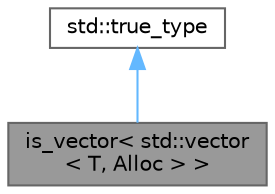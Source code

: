digraph "is_vector&lt; std::vector&lt; T, Alloc &gt; &gt;"
{
 // LATEX_PDF_SIZE
  bgcolor="transparent";
  edge [fontname=Helvetica,fontsize=10,labelfontname=Helvetica,labelfontsize=10];
  node [fontname=Helvetica,fontsize=10,shape=box,height=0.2,width=0.4];
  Node1 [id="Node000001",label="is_vector\< std::vector\l\< T, Alloc \> \>",height=0.2,width=0.4,color="gray40", fillcolor="grey60", style="filled", fontcolor="black",tooltip="Cпециализация шаблона для типа вектор."];
  Node2 -> Node1 [id="edge1_Node000001_Node000002",dir="back",color="steelblue1",style="solid",tooltip=" "];
  Node2 [id="Node000002",label="std::true_type",height=0.2,width=0.4,color="gray40", fillcolor="white", style="filled",tooltip=" "];
}
